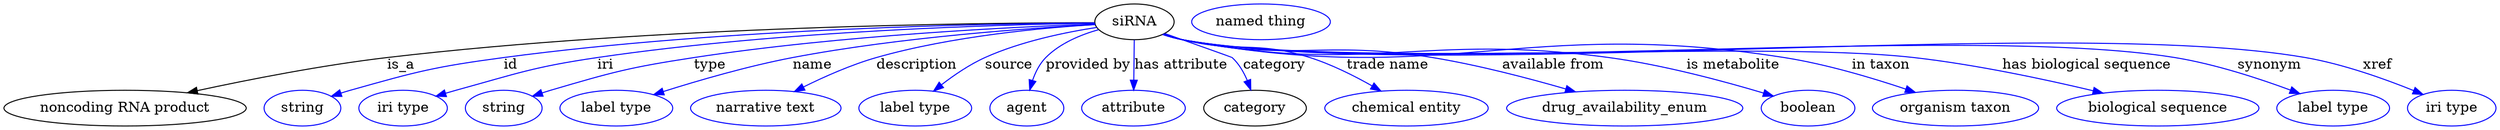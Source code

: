 digraph {
	graph [bb="0,0,2496.7,123"];
	node [label="\N"];
	siRNA	[height=0.5,
		label=siRNA,
		pos="1134.5,105",
		width=1.1013];
	"noncoding RNA product"	[height=0.5,
		pos="121.54,18",
		width=3.3761];
	siRNA -> "noncoding RNA product"	[label=is_a,
		lp="401.54,61.5",
		pos="e,184.58,33.411 1094.7,104.08 982.82,103.87 656.41,100.41 387.54,69 321.77,61.316 247.81,46.941 194.6,35.57"];
	id	[color=blue,
		height=0.5,
		label=string,
		pos="299.54,18",
		width=1.0652];
	siRNA -> id	[color=blue,
		label=id,
		lp="514.54,61.5",
		pos="e,328.53,29.984 1094.7,103.81 995.29,102.9 728.08,97.739 507.54,69 435.54,59.618 417.48,55.499 347.54,36 344.43,35.133 341.23,34.168 \
338.03,33.151",
		style=solid];
	iri	[color=blue,
		height=0.5,
		label="iri type",
		pos="400.54,18",
		width=1.2277];
	siRNA -> iri	[color=blue,
		label=iri,
		lp="603.54,61.5",
		pos="e,433.92,29.82 1094.7,103.66 1005.1,102.4 780.82,96.505 595.54,69 542.43,61.116 482.84,44.688 443.67,32.81",
		style=solid];
	type	[color=blue,
		height=0.5,
		label=string,
		pos="501.54,18",
		width=1.0652];
	siRNA -> type	[color=blue,
		label=type,
		lp="708.54,61.5",
		pos="e,530.19,29.989 1095,102.81 1017.4,100.04 839.96,91.604 692.54,69 627.64,59.049 611.53,54.534 548.54,36 545.64,35.146 542.65,34.209 \
539.66,33.227",
		style=solid];
	name	[color=blue,
		height=0.5,
		label="label type",
		pos="614.54,18",
		width=1.5707];
	siRNA -> name	[color=blue,
		label=name,
		lp="811.54,61.5",
		pos="e,652.06,31.655 1095.1,102.21 1031,98.788 900.31,89.751 791.54,69 746.81,60.468 697,45.928 661.64,34.72",
		style=solid];
	description	[color=blue,
		height=0.5,
		label="narrative text",
		pos="764.54,18",
		width=2.0943];
	siRNA -> description	[color=blue,
		label=description,
		lp="916.04,61.5",
		pos="e,793.34,34.764 1095.2,102.21 1043.8,99.087 951.44,90.726 875.54,69 850.34,61.788 823.51,49.83 802.54,39.417",
		style=solid];
	source	[color=blue,
		height=0.5,
		label="label type",
		pos="914.54,18",
		width=1.5707];
	siRNA -> source	[color=blue,
		label=source,
		lp="1008.5,61.5",
		pos="e,932.9,35.187 1096.9,99.373 1065.7,94.582 1020.8,85.419 984.54,69 969.06,61.999 953.52,51.348 941.02,41.673",
		style=solid];
	"provided by"	[color=blue,
		height=0.5,
		label=agent,
		pos="1026.5,18",
		width=1.0291];
	siRNA -> "provided by"	[color=blue,
		label="provided by",
		lp="1088,61.5",
		pos="e,1029.4,36.214 1098.6,97.111 1080.7,92.03 1059.8,83.405 1045.5,69 1039.3,62.709 1035.1,54.176 1032.2,45.94",
		style=solid];
	"has attribute"	[color=blue,
		height=0.5,
		label=attribute,
		pos="1133.5,18",
		width=1.4443];
	siRNA -> "has attribute"	[color=blue,
		label="has attribute",
		lp="1181.5,61.5",
		pos="e,1133.7,36.175 1134.3,86.799 1134.2,75.163 1134,59.548 1133.9,46.237",
		style=solid];
	category	[height=0.5,
		pos="1254.5,18",
		width=1.4263];
	siRNA -> category	[color=blue,
		label=category,
		lp="1275,61.5",
		pos="e,1250.6,36.344 1164.9,93.246 1193.5,83.073 1232.2,69.31 1232.5,69 1239.2,62.776 1244,54.158 1247.3,45.829",
		style=solid];
	"trade name"	[color=blue,
		height=0.5,
		label="chemical entity",
		pos="1405.5,18",
		width=2.2748];
	siRNA -> "trade name"	[color=blue,
		label="trade name",
		lp="1387.5,61.5",
		pos="e,1380.4,35.319 1163.7,92.623 1169.9,90.52 1176.4,88.513 1182.5,87 1238.3,73.342 1255.9,86.64 1310.5,69 1331.8,62.129 1354.1,50.704 \
1371.6,40.508",
		style=solid];
	"available from"	[color=blue,
		height=0.5,
		label=drug_availability_enum,
		pos="1623.5,18",
		width=3.2858];
	siRNA -> "available from"	[color=blue,
		label="available from",
		lp="1553,61.5",
		pos="e,1574.6,34.473 1163.1,92.47 1169.4,90.324 1176.1,88.339 1182.5,87 1291.6,64.2 1322.6,87.183 1432.5,69 1477.6,61.553 1527.4,48.333 \
1564.9,37.357",
		style=solid];
	"is metabolite"	[color=blue,
		height=0.5,
		label=boolean,
		pos="1806.5,18",
		width=1.2999];
	siRNA -> "is metabolite"	[color=blue,
		label="is metabolite",
		lp="1733.5,61.5",
		pos="e,1772,30.251 1163.1,92.326 1169.4,90.189 1176.1,88.244 1182.5,87 1368.6,50.968 1420.8,94.559 1608.5,69 1662.3,61.682 1722.5,45.246 \
1762.3,33.209",
		style=solid];
	"in taxon"	[color=blue,
		height=0.5,
		label="organism taxon",
		pos="1954.5,18",
		width=2.3109];
	siRNA -> "in taxon"	[color=blue,
		label="in taxon",
		lp="1880.5,61.5",
		pos="e,1914.7,33.884 1162.8,92.353 1169.2,90.185 1176,88.221 1182.5,87 1445.6,37.726 1520.2,111.11 1784.5,69 1826,62.393 1871.6,48.613 \
1905.1,37.189",
		style=solid];
	"has biological sequence"	[color=blue,
		height=0.5,
		label="biological sequence",
		pos="2157.5,18",
		width=2.8164];
	siRNA -> "has biological sequence"	[color=blue,
		label="has biological sequence",
		lp="2086,61.5",
		pos="e,2102.3,33.252 1162.8,92.327 1169.2,90.161 1176,88.203 1182.5,87 1342.3,57.509 1752.1,87.382 1913.5,69 1974.8,62.021 2043.6,47.291 \
2092.5,35.617",
		style=solid];
	synonym	[color=blue,
		height=0.5,
		label="label type",
		pos="2333.5,18",
		width=1.5707];
	siRNA -> synonym	[color=blue,
		label=synonym,
		lp="2269.5,61.5",
		pos="e,2300.1,32.607 1162.8,92.295 1169.2,90.131 1176,88.182 1182.5,87 1399.5,47.687 1956.9,104.43 2174.5,69 2214.9,62.425 2259.2,47.864 \
2290.7,36.142",
		style=solid];
	xref	[color=blue,
		height=0.5,
		label="iri type",
		pos="2452.5,18",
		width=1.2277];
	siRNA -> xref	[color=blue,
		label=xref,
		lp="2378,61.5",
		pos="e,2423.7,31.822 1162.8,92.285 1169.2,90.121 1176,88.175 1182.5,87 1428.2,42.757 2059.6,111.7 2305.5,69 2343.6,62.391 2385.1,47.514 \
2414.3,35.696",
		style=solid];
	"named thing_category"	[color=blue,
		height=0.5,
		label="named thing",
		pos="1261.5,105",
		width=1.9318];
}
